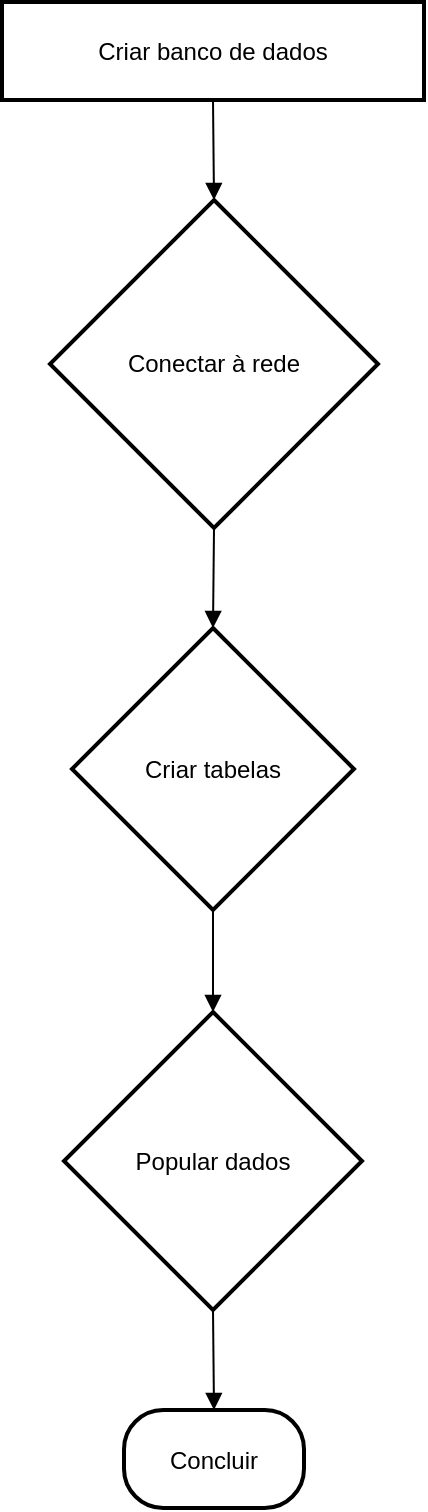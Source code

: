 <mxfile version="24.7.16">
  <diagram name="Página-1" id="geTqbEh--630ilvLK6ob">
    <mxGraphModel>
      <root>
        <mxCell id="0" />
        <mxCell id="1" parent="0" />
        <mxCell id="2" value="Criar banco de dados" style="whiteSpace=wrap;strokeWidth=2;" vertex="1" parent="1">
          <mxGeometry x="8" y="8" width="211" height="49" as="geometry" />
        </mxCell>
        <mxCell id="3" value="Conectar à rede" style="rhombus;strokeWidth=2;whiteSpace=wrap;" vertex="1" parent="1">
          <mxGeometry x="32" y="107" width="164" height="164" as="geometry" />
        </mxCell>
        <mxCell id="4" value="Criar tabelas" style="rhombus;strokeWidth=2;whiteSpace=wrap;" vertex="1" parent="1">
          <mxGeometry x="43" y="321" width="141" height="141" as="geometry" />
        </mxCell>
        <mxCell id="5" value="Popular dados" style="rhombus;strokeWidth=2;whiteSpace=wrap;" vertex="1" parent="1">
          <mxGeometry x="39" y="513" width="149" height="149" as="geometry" />
        </mxCell>
        <mxCell id="6" value="Concluir" style="rounded=1;arcSize=40;strokeWidth=2" vertex="1" parent="1">
          <mxGeometry x="69" y="712" width="90" height="49" as="geometry" />
        </mxCell>
        <mxCell id="7" value="" style="curved=1;startArrow=none;endArrow=block;exitX=0.5;exitY=1;entryX=0.5;entryY=0;" edge="1" parent="1" source="2" target="3">
          <mxGeometry relative="1" as="geometry">
            <Array as="points" />
          </mxGeometry>
        </mxCell>
        <mxCell id="8" value="" style="curved=1;startArrow=none;endArrow=block;exitX=0.5;exitY=1;entryX=0.5;entryY=0;" edge="1" parent="1" source="3" target="4">
          <mxGeometry relative="1" as="geometry">
            <Array as="points" />
          </mxGeometry>
        </mxCell>
        <mxCell id="9" value="" style="curved=1;startArrow=none;endArrow=block;exitX=0.5;exitY=1.01;entryX=0.5;entryY=0;" edge="1" parent="1" source="4" target="5">
          <mxGeometry relative="1" as="geometry">
            <Array as="points" />
          </mxGeometry>
        </mxCell>
        <mxCell id="10" value="" style="curved=1;startArrow=none;endArrow=block;exitX=0.5;exitY=1;entryX=0.5;entryY=0;" edge="1" parent="1" source="5" target="6">
          <mxGeometry relative="1" as="geometry">
            <Array as="points" />
          </mxGeometry>
        </mxCell>
      </root>
    </mxGraphModel>
  </diagram>
</mxfile>
